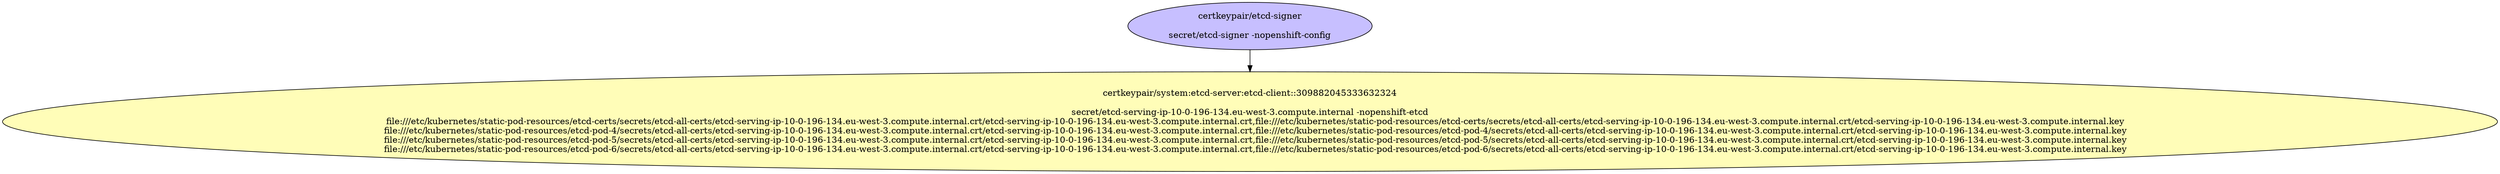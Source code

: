 digraph "Local Certificate" {
  // Node definitions.
  1 [
    label="certkeypair/etcd-signer\n\nsecret/etcd-signer -nopenshift-config\n"
    style=filled
    fillcolor="#c7bfff"
  ];
  2 [
    label="certkeypair/system:etcd-server:etcd-client::309882045333632324\n\nsecret/etcd-serving-ip-10-0-196-134.eu-west-3.compute.internal -nopenshift-etcd\n    file:///etc/kubernetes/static-pod-resources/etcd-certs/secrets/etcd-all-certs/etcd-serving-ip-10-0-196-134.eu-west-3.compute.internal.crt/etcd-serving-ip-10-0-196-134.eu-west-3.compute.internal.crt,file:///etc/kubernetes/static-pod-resources/etcd-certs/secrets/etcd-all-certs/etcd-serving-ip-10-0-196-134.eu-west-3.compute.internal.crt/etcd-serving-ip-10-0-196-134.eu-west-3.compute.internal.key\n    file:///etc/kubernetes/static-pod-resources/etcd-pod-4/secrets/etcd-all-certs/etcd-serving-ip-10-0-196-134.eu-west-3.compute.internal.crt/etcd-serving-ip-10-0-196-134.eu-west-3.compute.internal.crt,file:///etc/kubernetes/static-pod-resources/etcd-pod-4/secrets/etcd-all-certs/etcd-serving-ip-10-0-196-134.eu-west-3.compute.internal.crt/etcd-serving-ip-10-0-196-134.eu-west-3.compute.internal.key\n    file:///etc/kubernetes/static-pod-resources/etcd-pod-5/secrets/etcd-all-certs/etcd-serving-ip-10-0-196-134.eu-west-3.compute.internal.crt/etcd-serving-ip-10-0-196-134.eu-west-3.compute.internal.crt,file:///etc/kubernetes/static-pod-resources/etcd-pod-5/secrets/etcd-all-certs/etcd-serving-ip-10-0-196-134.eu-west-3.compute.internal.crt/etcd-serving-ip-10-0-196-134.eu-west-3.compute.internal.key\n    file:///etc/kubernetes/static-pod-resources/etcd-pod-6/secrets/etcd-all-certs/etcd-serving-ip-10-0-196-134.eu-west-3.compute.internal.crt/etcd-serving-ip-10-0-196-134.eu-west-3.compute.internal.crt,file:///etc/kubernetes/static-pod-resources/etcd-pod-6/secrets/etcd-all-certs/etcd-serving-ip-10-0-196-134.eu-west-3.compute.internal.crt/etcd-serving-ip-10-0-196-134.eu-west-3.compute.internal.key\n"
    style=filled
    fillcolor="#fffdb8"
  ];

  // Edge definitions.
  1 -> 2;
}